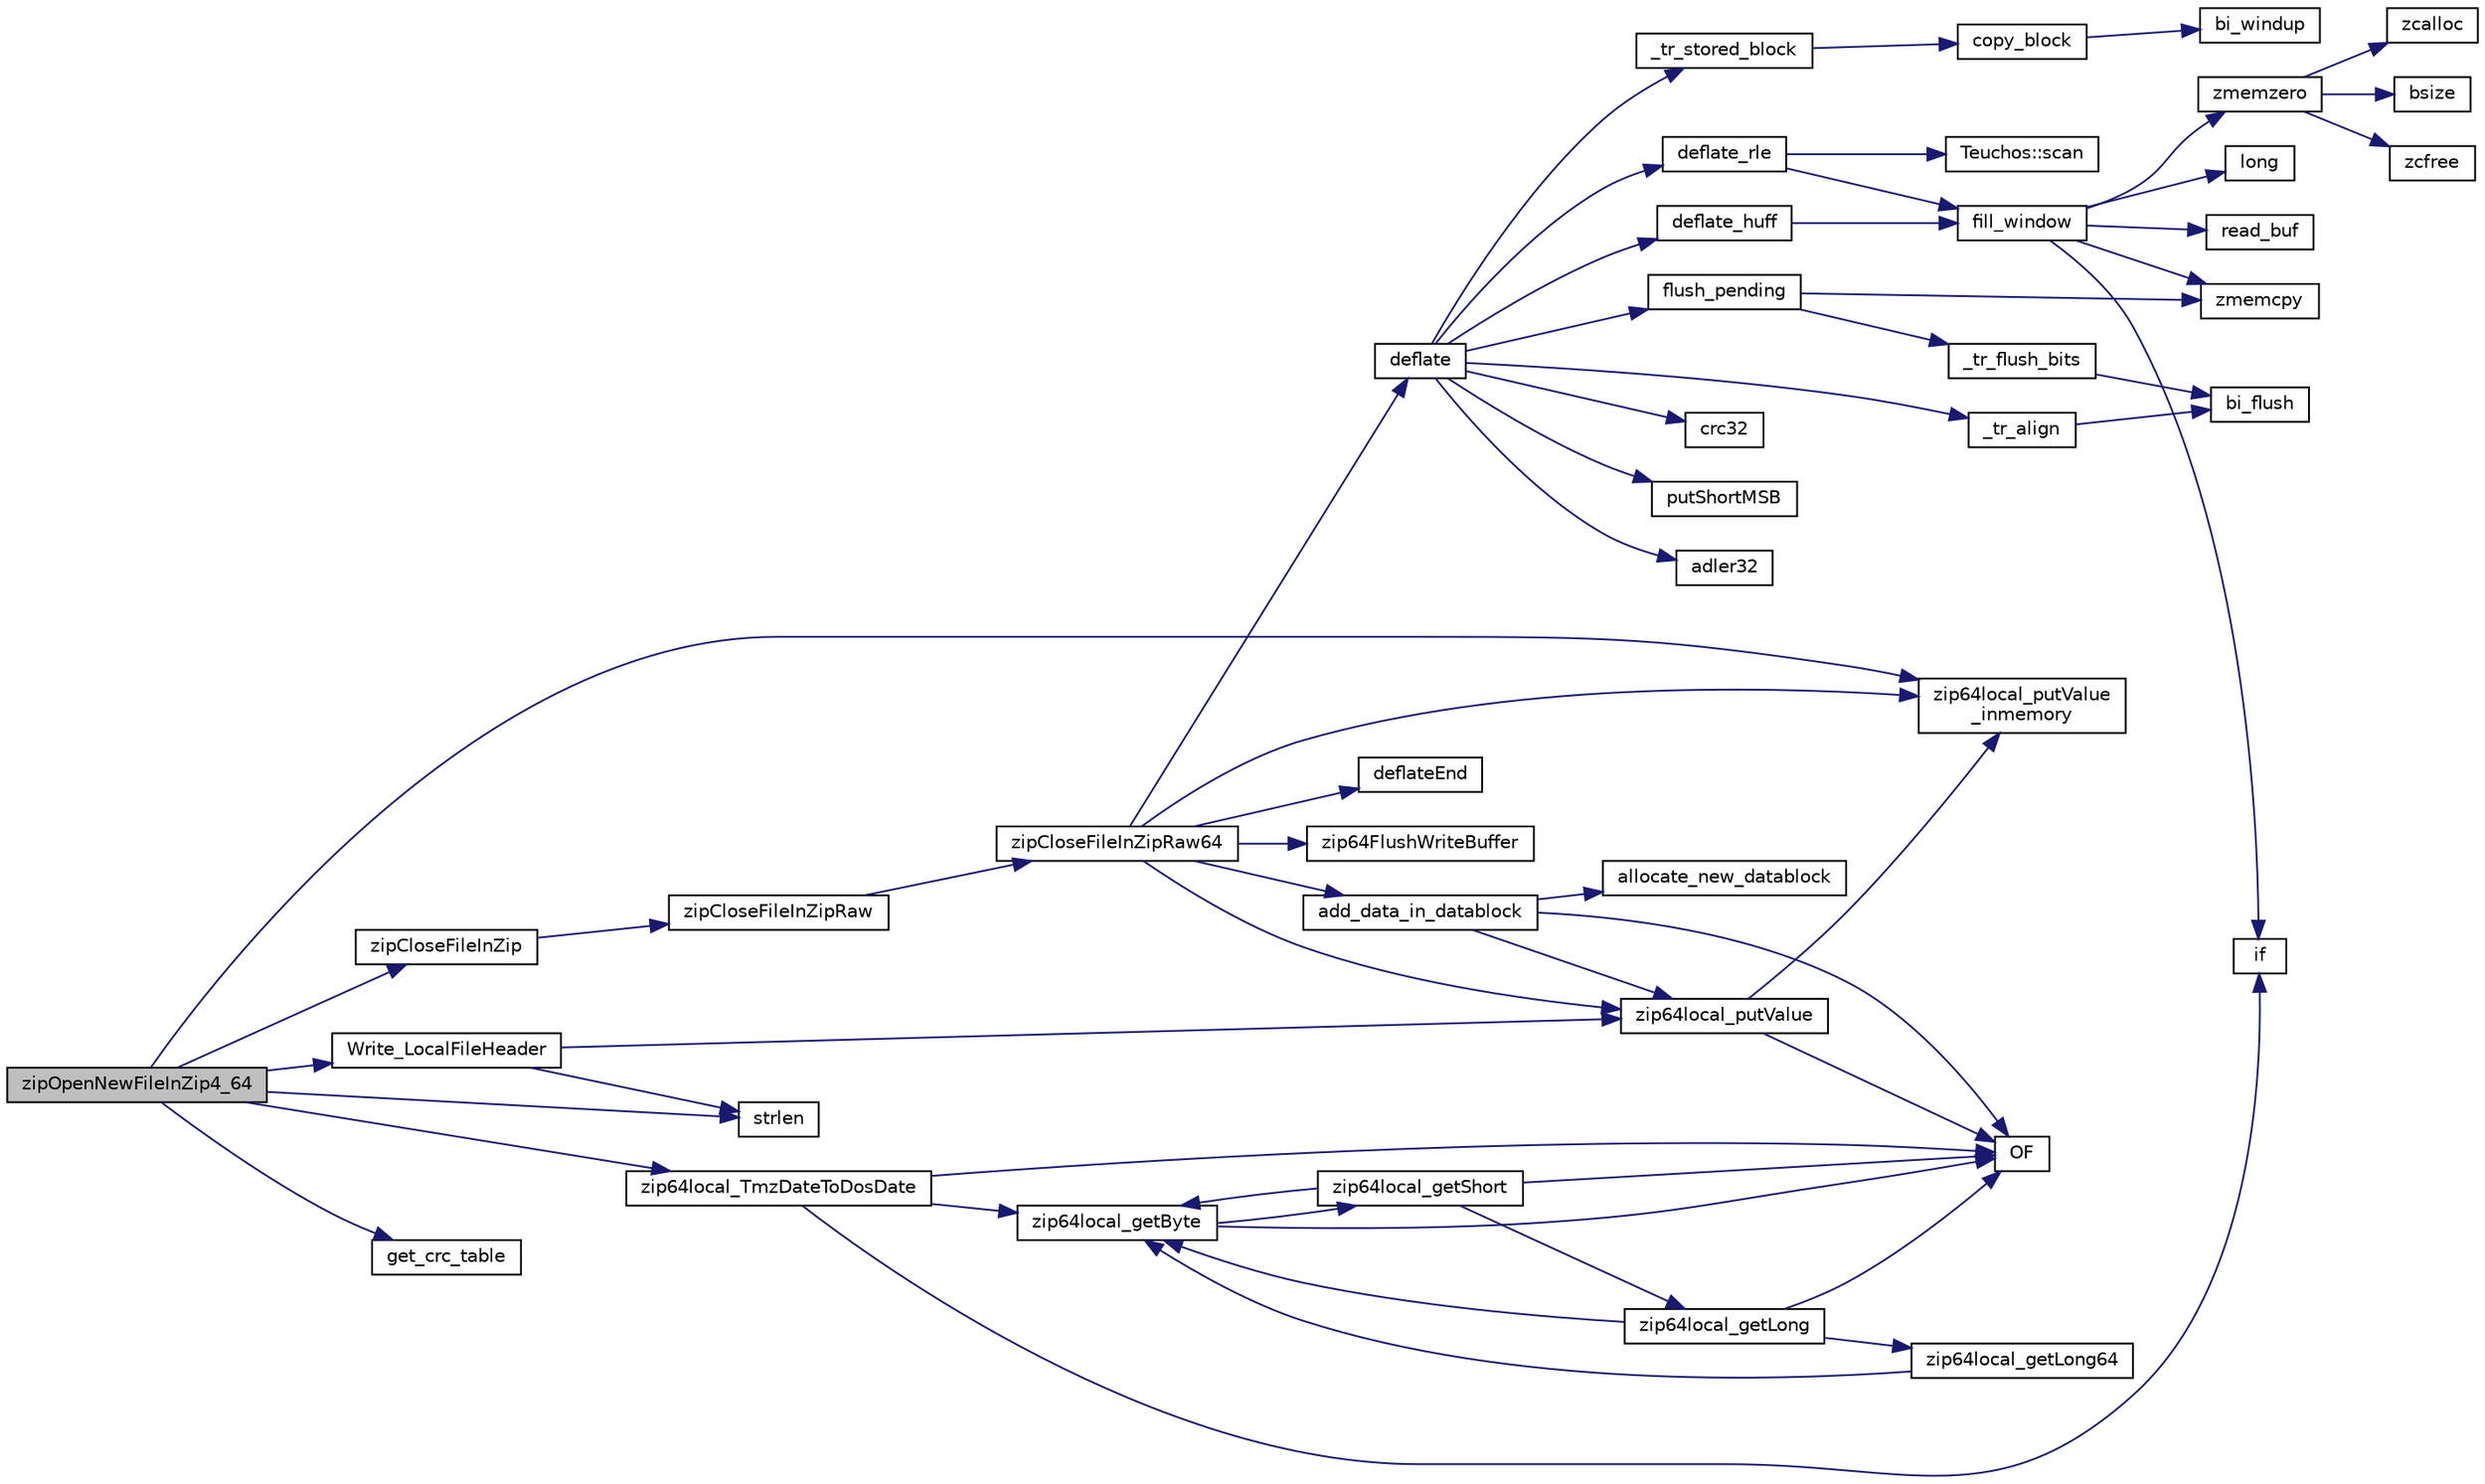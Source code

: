 digraph "zipOpenNewFileInZip4_64"
{
  edge [fontname="Helvetica",fontsize="10",labelfontname="Helvetica",labelfontsize="10"];
  node [fontname="Helvetica",fontsize="10",shape=record];
  rankdir="LR";
  Node903 [label="zipOpenNewFileInZip4_64",height=0.2,width=0.4,color="black", fillcolor="grey75", style="filled", fontcolor="black"];
  Node903 -> Node904 [color="midnightblue",fontsize="10",style="solid",fontname="Helvetica"];
  Node904 [label="zipCloseFileInZip",height=0.2,width=0.4,color="black", fillcolor="white", style="filled",URL="$d0/d5f/zip_8c.html#ae470f753aef4cffe4f77a5ec2bcfbde1"];
  Node904 -> Node905 [color="midnightblue",fontsize="10",style="solid",fontname="Helvetica"];
  Node905 [label="zipCloseFileInZipRaw",height=0.2,width=0.4,color="black", fillcolor="white", style="filled",URL="$d0/d5f/zip_8c.html#a43fe6f36cef62c7f34c0fdb4c8288b87"];
  Node905 -> Node906 [color="midnightblue",fontsize="10",style="solid",fontname="Helvetica"];
  Node906 [label="zipCloseFileInZipRaw64",height=0.2,width=0.4,color="black", fillcolor="white", style="filled",URL="$d0/d5f/zip_8c.html#a3bed1cfe7ae981d2a433a1dbdb2cc436"];
  Node906 -> Node907 [color="midnightblue",fontsize="10",style="solid",fontname="Helvetica"];
  Node907 [label="zip64FlushWriteBuffer",height=0.2,width=0.4,color="black", fillcolor="white", style="filled",URL="$d0/d5f/zip_8c.html#aacb39e685c358a284a9162e579793469"];
  Node906 -> Node908 [color="midnightblue",fontsize="10",style="solid",fontname="Helvetica"];
  Node908 [label="deflate",height=0.2,width=0.4,color="black", fillcolor="white", style="filled",URL="$d1/d2d/_f_m_i_l_2_third_party_2_zlib_2zlib-1_82_86_2deflate_8c.html#aedba3a94d6e827d61b660443ae5b9f09"];
  Node908 -> Node909 [color="midnightblue",fontsize="10",style="solid",fontname="Helvetica"];
  Node909 [label="crc32",height=0.2,width=0.4,color="black", fillcolor="white", style="filled",URL="$d8/d31/_f_m_i_l_2_third_party_2_zlib_2zlib-1_82_86_2crc32_8c.html#af5a1c7b05170540ef3bb084e6cf903c4"];
  Node908 -> Node910 [color="midnightblue",fontsize="10",style="solid",fontname="Helvetica"];
  Node910 [label="putShortMSB",height=0.2,width=0.4,color="black", fillcolor="white", style="filled",URL="$d1/d2d/_f_m_i_l_2_third_party_2_zlib_2zlib-1_82_86_2deflate_8c.html#a6db0a0a840addf113cb217c4aa1c0384"];
  Node908 -> Node911 [color="midnightblue",fontsize="10",style="solid",fontname="Helvetica"];
  Node911 [label="adler32",height=0.2,width=0.4,color="black", fillcolor="white", style="filled",URL="$d5/d1f/_f_m_i_l_2_third_party_2_zlib_2zlib-1_82_86_2adler32_8c.html#a86607743a4b76949b24cf5cc2f01a40d"];
  Node908 -> Node912 [color="midnightblue",fontsize="10",style="solid",fontname="Helvetica"];
  Node912 [label="flush_pending",height=0.2,width=0.4,color="black", fillcolor="white", style="filled",URL="$d1/d2d/_f_m_i_l_2_third_party_2_zlib_2zlib-1_82_86_2deflate_8c.html#ae9a3263767d40c4f7443bf07c31e0119"];
  Node912 -> Node913 [color="midnightblue",fontsize="10",style="solid",fontname="Helvetica"];
  Node913 [label="_tr_flush_bits",height=0.2,width=0.4,color="black", fillcolor="white", style="filled",URL="$d3/d11/_f_m_i_l_2_third_party_2_zlib_2zlib-1_82_86_2trees_8c.html#a7152f0344193f9c6f4ae640326a0641a"];
  Node913 -> Node914 [color="midnightblue",fontsize="10",style="solid",fontname="Helvetica"];
  Node914 [label="bi_flush",height=0.2,width=0.4,color="black", fillcolor="white", style="filled",URL="$d3/d11/_f_m_i_l_2_third_party_2_zlib_2zlib-1_82_86_2trees_8c.html#ab3b46873b1a7611ee2ca275cfd1c8f79"];
  Node912 -> Node915 [color="midnightblue",fontsize="10",style="solid",fontname="Helvetica"];
  Node915 [label="zmemcpy",height=0.2,width=0.4,color="black", fillcolor="white", style="filled",URL="$dd/d87/_f_m_i_l_2_third_party_2_zlib_2zlib-1_82_86_2zutil_8c.html#aac7aa2bbd8584b96c89e311b6c3409a5"];
  Node908 -> Node916 [color="midnightblue",fontsize="10",style="solid",fontname="Helvetica"];
  Node916 [label="deflate_huff",height=0.2,width=0.4,color="black", fillcolor="white", style="filled",URL="$d1/d2d/_f_m_i_l_2_third_party_2_zlib_2zlib-1_82_86_2deflate_8c.html#a5d5671ede8ee51f34a50cfd5f498d2f0"];
  Node916 -> Node917 [color="midnightblue",fontsize="10",style="solid",fontname="Helvetica"];
  Node917 [label="fill_window",height=0.2,width=0.4,color="black", fillcolor="white", style="filled",URL="$d1/d2d/_f_m_i_l_2_third_party_2_zlib_2zlib-1_82_86_2deflate_8c.html#a6cf3c43817cac5f5c422e94b2a57ea49"];
  Node917 -> Node915 [color="midnightblue",fontsize="10",style="solid",fontname="Helvetica"];
  Node917 -> Node918 [color="midnightblue",fontsize="10",style="solid",fontname="Helvetica"];
  Node918 [label="long",height=0.2,width=0.4,color="black", fillcolor="white", style="filled",URL="$d2/db7/ioapi_8h.html#a3c7b35ad9dab18b8310343c201f7b27e"];
  Node917 -> Node919 [color="midnightblue",fontsize="10",style="solid",fontname="Helvetica"];
  Node919 [label="read_buf",height=0.2,width=0.4,color="black", fillcolor="white", style="filled",URL="$d1/d2d/_f_m_i_l_2_third_party_2_zlib_2zlib-1_82_86_2deflate_8c.html#a30b7fcd3e6bea023c1c00eafad492639"];
  Node917 -> Node920 [color="midnightblue",fontsize="10",style="solid",fontname="Helvetica"];
  Node920 [label="zmemzero",height=0.2,width=0.4,color="black", fillcolor="white", style="filled",URL="$dd/d87/_f_m_i_l_2_third_party_2_zlib_2zlib-1_82_86_2zutil_8c.html#a9d1ad31f82b89b791ce9c70c24d3947c"];
  Node920 -> Node921 [color="midnightblue",fontsize="10",style="solid",fontname="Helvetica"];
  Node921 [label="zcalloc",height=0.2,width=0.4,color="black", fillcolor="white", style="filled",URL="$dd/d87/_f_m_i_l_2_third_party_2_zlib_2zlib-1_82_86_2zutil_8c.html#a41dc53193e9af4588e7bcbe459f4f834"];
  Node920 -> Node922 [color="midnightblue",fontsize="10",style="solid",fontname="Helvetica"];
  Node922 [label="bsize",height=0.2,width=0.4,color="black", fillcolor="white", style="filled",URL="$de/def/kim__info_8m.html#a667852275f03fbdf41ab7ff7de2045c2"];
  Node920 -> Node923 [color="midnightblue",fontsize="10",style="solid",fontname="Helvetica"];
  Node923 [label="zcfree",height=0.2,width=0.4,color="black", fillcolor="white", style="filled",URL="$dd/d87/_f_m_i_l_2_third_party_2_zlib_2zlib-1_82_86_2zutil_8c.html#a03a8230ad4ec43e8916fa91aad05bfd3"];
  Node917 -> Node924 [color="midnightblue",fontsize="10",style="solid",fontname="Helvetica"];
  Node924 [label="if",height=0.2,width=0.4,color="black", fillcolor="white", style="filled",URL="$dc/ddc/3rd_party_2flex-2_85_835_2parse_8c.html#a5468319b5337c3d6192d299ceb3062fc"];
  Node908 -> Node925 [color="midnightblue",fontsize="10",style="solid",fontname="Helvetica"];
  Node925 [label="deflate_rle",height=0.2,width=0.4,color="black", fillcolor="white", style="filled",URL="$d1/d2d/_f_m_i_l_2_third_party_2_zlib_2zlib-1_82_86_2deflate_8c.html#aea13a1600dd641f5584b39b840eecaae"];
  Node925 -> Node926 [color="midnightblue",fontsize="10",style="solid",fontname="Helvetica"];
  Node926 [label="Teuchos::scan",height=0.2,width=0.4,color="black", fillcolor="white", style="filled",URL="$d3/d74/namespace_teuchos.html#ae6e89ec4ec75fe3902d934b8881532f0",tooltip="Deprecated. "];
  Node925 -> Node917 [color="midnightblue",fontsize="10",style="solid",fontname="Helvetica"];
  Node908 -> Node927 [color="midnightblue",fontsize="10",style="solid",fontname="Helvetica"];
  Node927 [label="_tr_align",height=0.2,width=0.4,color="black", fillcolor="white", style="filled",URL="$d3/d11/_f_m_i_l_2_third_party_2_zlib_2zlib-1_82_86_2trees_8c.html#abd2aff56f489aac6182c99eb739c41be"];
  Node927 -> Node914 [color="midnightblue",fontsize="10",style="solid",fontname="Helvetica"];
  Node908 -> Node928 [color="midnightblue",fontsize="10",style="solid",fontname="Helvetica"];
  Node928 [label="_tr_stored_block",height=0.2,width=0.4,color="black", fillcolor="white", style="filled",URL="$d3/d11/_f_m_i_l_2_third_party_2_zlib_2zlib-1_82_86_2trees_8c.html#a65fd19df7fed60e83492819918defec2"];
  Node928 -> Node929 [color="midnightblue",fontsize="10",style="solid",fontname="Helvetica"];
  Node929 [label="copy_block",height=0.2,width=0.4,color="black", fillcolor="white", style="filled",URL="$d3/d11/_f_m_i_l_2_third_party_2_zlib_2zlib-1_82_86_2trees_8c.html#a1f3d6aa6a0147df6a48af35bcb5719d6"];
  Node929 -> Node930 [color="midnightblue",fontsize="10",style="solid",fontname="Helvetica"];
  Node930 [label="bi_windup",height=0.2,width=0.4,color="black", fillcolor="white", style="filled",URL="$d3/d11/_f_m_i_l_2_third_party_2_zlib_2zlib-1_82_86_2trees_8c.html#a8532fd6b0e6cd8b6a633fe249ac4353c"];
  Node906 -> Node931 [color="midnightblue",fontsize="10",style="solid",fontname="Helvetica"];
  Node931 [label="deflateEnd",height=0.2,width=0.4,color="black", fillcolor="white", style="filled",URL="$d1/d2d/_f_m_i_l_2_third_party_2_zlib_2zlib-1_82_86_2deflate_8c.html#ada68769789b1d84de7e708d6e848a075"];
  Node906 -> Node932 [color="midnightblue",fontsize="10",style="solid",fontname="Helvetica"];
  Node932 [label="zip64local_putValue\l_inmemory",height=0.2,width=0.4,color="black", fillcolor="white", style="filled",URL="$d0/d5f/zip_8c.html#a472dc2ba2bf1d51a41e87cd97dbdb18b"];
  Node906 -> Node933 [color="midnightblue",fontsize="10",style="solid",fontname="Helvetica"];
  Node933 [label="add_data_in_datablock",height=0.2,width=0.4,color="black", fillcolor="white", style="filled",URL="$d0/d5f/zip_8c.html#af411f447b40db1fad258dee3b786ccc1"];
  Node933 -> Node934 [color="midnightblue",fontsize="10",style="solid",fontname="Helvetica"];
  Node934 [label="allocate_new_datablock",height=0.2,width=0.4,color="black", fillcolor="white", style="filled",URL="$d0/d5f/zip_8c.html#a86c6b1ea8228286351584adc3d47b07c"];
  Node933 -> Node935 [color="midnightblue",fontsize="10",style="solid",fontname="Helvetica"];
  Node935 [label="zip64local_putValue",height=0.2,width=0.4,color="black", fillcolor="white", style="filled",URL="$d0/d5f/zip_8c.html#a5aeb27e162442455a221eb365c68f8d2"];
  Node935 -> Node932 [color="midnightblue",fontsize="10",style="solid",fontname="Helvetica"];
  Node935 -> Node936 [color="midnightblue",fontsize="10",style="solid",fontname="Helvetica"];
  Node936 [label="OF",height=0.2,width=0.4,color="black", fillcolor="white", style="filled",URL="$d0/d5f/zip_8c.html#aeceecbdb8a6daac5791ebba72d0bf346"];
  Node933 -> Node936 [color="midnightblue",fontsize="10",style="solid",fontname="Helvetica"];
  Node906 -> Node935 [color="midnightblue",fontsize="10",style="solid",fontname="Helvetica"];
  Node903 -> Node937 [color="midnightblue",fontsize="10",style="solid",fontname="Helvetica"];
  Node937 [label="strlen",height=0.2,width=0.4,color="black", fillcolor="white", style="filled",URL="$d7/d57/iregex_8c.html#a492442620ce65db20fe7297b43cbca65"];
  Node903 -> Node938 [color="midnightblue",fontsize="10",style="solid",fontname="Helvetica"];
  Node938 [label="zip64local_TmzDateToDosDate",height=0.2,width=0.4,color="black", fillcolor="white", style="filled",URL="$d0/d5f/zip_8c.html#a0358f3b6350c161f10e6594b09ca15b3"];
  Node938 -> Node924 [color="midnightblue",fontsize="10",style="solid",fontname="Helvetica"];
  Node938 -> Node939 [color="midnightblue",fontsize="10",style="solid",fontname="Helvetica"];
  Node939 [label="zip64local_getByte",height=0.2,width=0.4,color="black", fillcolor="white", style="filled",URL="$d0/d5f/zip_8c.html#a20f347793909851b9e203b1689f27f4e"];
  Node939 -> Node940 [color="midnightblue",fontsize="10",style="solid",fontname="Helvetica"];
  Node940 [label="zip64local_getShort",height=0.2,width=0.4,color="black", fillcolor="white", style="filled",URL="$d0/d5f/zip_8c.html#a15321a6e2fcae4715b3874a1ce5576e0"];
  Node940 -> Node939 [color="midnightblue",fontsize="10",style="solid",fontname="Helvetica"];
  Node940 -> Node941 [color="midnightblue",fontsize="10",style="solid",fontname="Helvetica"];
  Node941 [label="zip64local_getLong",height=0.2,width=0.4,color="black", fillcolor="white", style="filled",URL="$d0/d5f/zip_8c.html#ae244e7a8d380a116d3dd94a197fb5adb"];
  Node941 -> Node939 [color="midnightblue",fontsize="10",style="solid",fontname="Helvetica"];
  Node941 -> Node942 [color="midnightblue",fontsize="10",style="solid",fontname="Helvetica"];
  Node942 [label="zip64local_getLong64",height=0.2,width=0.4,color="black", fillcolor="white", style="filled",URL="$d0/d5f/zip_8c.html#a8f469d2f6ea68fbacf9f10d88f00b425"];
  Node942 -> Node939 [color="midnightblue",fontsize="10",style="solid",fontname="Helvetica"];
  Node941 -> Node936 [color="midnightblue",fontsize="10",style="solid",fontname="Helvetica"];
  Node940 -> Node936 [color="midnightblue",fontsize="10",style="solid",fontname="Helvetica"];
  Node939 -> Node936 [color="midnightblue",fontsize="10",style="solid",fontname="Helvetica"];
  Node938 -> Node936 [color="midnightblue",fontsize="10",style="solid",fontname="Helvetica"];
  Node903 -> Node932 [color="midnightblue",fontsize="10",style="solid",fontname="Helvetica"];
  Node903 -> Node943 [color="midnightblue",fontsize="10",style="solid",fontname="Helvetica"];
  Node943 [label="Write_LocalFileHeader",height=0.2,width=0.4,color="black", fillcolor="white", style="filled",URL="$d0/d5f/zip_8c.html#a725809dec135ca745658c72a8578e505"];
  Node943 -> Node937 [color="midnightblue",fontsize="10",style="solid",fontname="Helvetica"];
  Node943 -> Node935 [color="midnightblue",fontsize="10",style="solid",fontname="Helvetica"];
  Node903 -> Node944 [color="midnightblue",fontsize="10",style="solid",fontname="Helvetica"];
  Node944 [label="get_crc_table",height=0.2,width=0.4,color="black", fillcolor="white", style="filled",URL="$d8/d31/_f_m_i_l_2_third_party_2_zlib_2zlib-1_82_86_2crc32_8c.html#a0c255e811cd7d10f09118753771094a0"];
}
